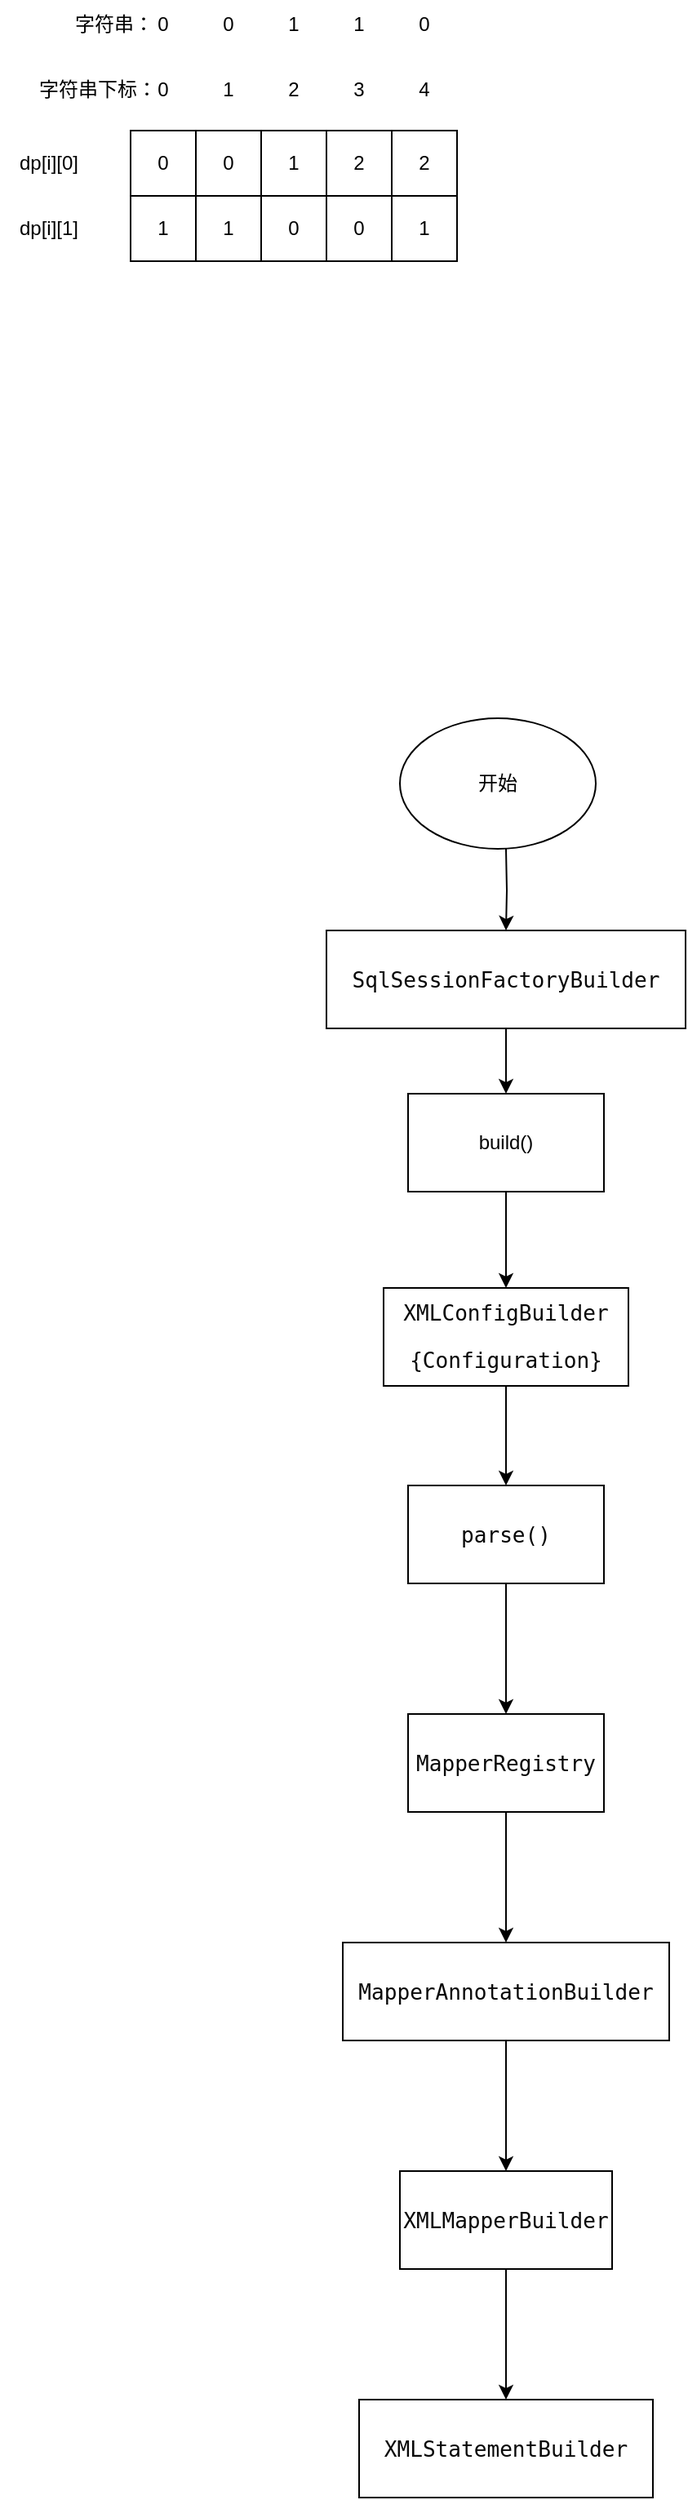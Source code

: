 <mxfile version="22.1.17" type="github">
  <diagram name="第 1 页" id="EwZEro1I0RQj5z0Lb-oY">
    <mxGraphModel dx="954" dy="606" grid="1" gridSize="10" guides="1" tooltips="1" connect="1" arrows="1" fold="1" page="1" pageScale="1" pageWidth="827" pageHeight="1169" math="0" shadow="0">
      <root>
        <mxCell id="0" />
        <mxCell id="1" parent="0" />
        <mxCell id="FbIq0hwUkpmo_NCt-8us-2" value="0" style="rounded=0;whiteSpace=wrap;html=1;" parent="1" vertex="1">
          <mxGeometry x="100" y="400" width="40" height="40" as="geometry" />
        </mxCell>
        <mxCell id="FbIq0hwUkpmo_NCt-8us-3" value="0" style="rounded=0;whiteSpace=wrap;html=1;" parent="1" vertex="1">
          <mxGeometry x="140" y="400" width="40" height="40" as="geometry" />
        </mxCell>
        <mxCell id="FbIq0hwUkpmo_NCt-8us-4" value="1" style="rounded=0;whiteSpace=wrap;html=1;" parent="1" vertex="1">
          <mxGeometry x="180" y="400" width="40" height="40" as="geometry" />
        </mxCell>
        <mxCell id="FbIq0hwUkpmo_NCt-8us-5" value="2" style="rounded=0;whiteSpace=wrap;html=1;" parent="1" vertex="1">
          <mxGeometry x="220" y="400" width="40" height="40" as="geometry" />
        </mxCell>
        <mxCell id="FbIq0hwUkpmo_NCt-8us-6" value="1" style="rounded=0;whiteSpace=wrap;html=1;" parent="1" vertex="1">
          <mxGeometry x="100" y="440" width="40" height="40" as="geometry" />
        </mxCell>
        <mxCell id="FbIq0hwUkpmo_NCt-8us-7" value="1" style="rounded=0;whiteSpace=wrap;html=1;" parent="1" vertex="1">
          <mxGeometry x="140" y="440" width="40" height="40" as="geometry" />
        </mxCell>
        <mxCell id="FbIq0hwUkpmo_NCt-8us-8" value="0" style="rounded=0;whiteSpace=wrap;html=1;" parent="1" vertex="1">
          <mxGeometry x="180" y="440" width="40" height="40" as="geometry" />
        </mxCell>
        <mxCell id="FbIq0hwUkpmo_NCt-8us-9" value="dp[i][0]" style="text;html=1;strokeColor=none;fillColor=none;align=center;verticalAlign=middle;whiteSpace=wrap;rounded=0;" parent="1" vertex="1">
          <mxGeometry x="20" y="405" width="60" height="30" as="geometry" />
        </mxCell>
        <mxCell id="FbIq0hwUkpmo_NCt-8us-10" value="0" style="text;html=1;strokeColor=none;fillColor=none;align=center;verticalAlign=middle;whiteSpace=wrap;rounded=0;" parent="1" vertex="1">
          <mxGeometry x="90" y="360" width="60" height="30" as="geometry" />
        </mxCell>
        <mxCell id="FbIq0hwUkpmo_NCt-8us-11" value="1" style="text;html=1;strokeColor=none;fillColor=none;align=center;verticalAlign=middle;whiteSpace=wrap;rounded=0;" parent="1" vertex="1">
          <mxGeometry x="130" y="360" width="60" height="30" as="geometry" />
        </mxCell>
        <mxCell id="FbIq0hwUkpmo_NCt-8us-12" value="2" style="text;html=1;strokeColor=none;fillColor=none;align=center;verticalAlign=middle;whiteSpace=wrap;rounded=0;" parent="1" vertex="1">
          <mxGeometry x="170" y="360" width="60" height="30" as="geometry" />
        </mxCell>
        <mxCell id="FbIq0hwUkpmo_NCt-8us-13" value="3" style="text;html=1;strokeColor=none;fillColor=none;align=center;verticalAlign=middle;whiteSpace=wrap;rounded=0;" parent="1" vertex="1">
          <mxGeometry x="210" y="360" width="60" height="30" as="geometry" />
        </mxCell>
        <mxCell id="FbIq0hwUkpmo_NCt-8us-14" value="1" style="rounded=0;whiteSpace=wrap;html=1;" parent="1" vertex="1">
          <mxGeometry x="260" y="440" width="40" height="40" as="geometry" />
        </mxCell>
        <mxCell id="FbIq0hwUkpmo_NCt-8us-15" value="0" style="rounded=0;whiteSpace=wrap;html=1;" parent="1" vertex="1">
          <mxGeometry x="220" y="440" width="40" height="40" as="geometry" />
        </mxCell>
        <mxCell id="FbIq0hwUkpmo_NCt-8us-16" value="4" style="text;html=1;strokeColor=none;fillColor=none;align=center;verticalAlign=middle;whiteSpace=wrap;rounded=0;" parent="1" vertex="1">
          <mxGeometry x="250" y="360" width="60" height="30" as="geometry" />
        </mxCell>
        <mxCell id="FbIq0hwUkpmo_NCt-8us-17" value="2" style="rounded=0;whiteSpace=wrap;html=1;" parent="1" vertex="1">
          <mxGeometry x="260" y="400" width="40" height="40" as="geometry" />
        </mxCell>
        <mxCell id="FbIq0hwUkpmo_NCt-8us-18" value="dp[i][1]" style="text;html=1;strokeColor=none;fillColor=none;align=center;verticalAlign=middle;whiteSpace=wrap;rounded=0;" parent="1" vertex="1">
          <mxGeometry x="20" y="445" width="60" height="30" as="geometry" />
        </mxCell>
        <mxCell id="FbIq0hwUkpmo_NCt-8us-19" value="字符串下标：" style="text;html=1;strokeColor=none;fillColor=none;align=center;verticalAlign=middle;whiteSpace=wrap;rounded=0;" parent="1" vertex="1">
          <mxGeometry x="40" y="360" width="80" height="30" as="geometry" />
        </mxCell>
        <mxCell id="yXeBYbwdA5rtl3NwEUNn-1" value="字符串：" style="text;html=1;strokeColor=none;fillColor=none;align=center;verticalAlign=middle;whiteSpace=wrap;rounded=0;" parent="1" vertex="1">
          <mxGeometry x="50" y="320" width="80" height="30" as="geometry" />
        </mxCell>
        <mxCell id="yXeBYbwdA5rtl3NwEUNn-2" value="0" style="text;html=1;strokeColor=none;fillColor=none;align=center;verticalAlign=middle;whiteSpace=wrap;rounded=0;" parent="1" vertex="1">
          <mxGeometry x="90" y="320" width="60" height="30" as="geometry" />
        </mxCell>
        <mxCell id="yXeBYbwdA5rtl3NwEUNn-3" value="0" style="text;html=1;strokeColor=none;fillColor=none;align=center;verticalAlign=middle;whiteSpace=wrap;rounded=0;" parent="1" vertex="1">
          <mxGeometry x="130" y="320" width="60" height="30" as="geometry" />
        </mxCell>
        <mxCell id="yXeBYbwdA5rtl3NwEUNn-4" value="1" style="text;html=1;strokeColor=none;fillColor=none;align=center;verticalAlign=middle;whiteSpace=wrap;rounded=0;" parent="1" vertex="1">
          <mxGeometry x="170" y="320" width="60" height="30" as="geometry" />
        </mxCell>
        <mxCell id="yXeBYbwdA5rtl3NwEUNn-5" value="1" style="text;html=1;strokeColor=none;fillColor=none;align=center;verticalAlign=middle;whiteSpace=wrap;rounded=0;" parent="1" vertex="1">
          <mxGeometry x="210" y="320" width="60" height="30" as="geometry" />
        </mxCell>
        <mxCell id="yXeBYbwdA5rtl3NwEUNn-6" value="0" style="text;html=1;strokeColor=none;fillColor=none;align=center;verticalAlign=middle;whiteSpace=wrap;rounded=0;" parent="1" vertex="1">
          <mxGeometry x="250" y="320" width="60" height="30" as="geometry" />
        </mxCell>
        <mxCell id="-tfXJFkTDQrb9iP7ucbI-1" value="" style="edgeStyle=orthogonalEdgeStyle;rounded=0;orthogonalLoop=1;jettySize=auto;html=1;" edge="1" parent="1" target="-tfXJFkTDQrb9iP7ucbI-3">
          <mxGeometry relative="1" as="geometry">
            <mxPoint x="330" y="840" as="sourcePoint" />
          </mxGeometry>
        </mxCell>
        <mxCell id="-tfXJFkTDQrb9iP7ucbI-2" value="" style="edgeStyle=orthogonalEdgeStyle;rounded=0;orthogonalLoop=1;jettySize=auto;html=1;" edge="1" parent="1" source="-tfXJFkTDQrb9iP7ucbI-3" target="-tfXJFkTDQrb9iP7ucbI-5">
          <mxGeometry relative="1" as="geometry" />
        </mxCell>
        <mxCell id="-tfXJFkTDQrb9iP7ucbI-3" value="&lt;div style=&quot;background-color:#ffffff;color:#080808&quot;&gt;&lt;pre style=&quot;font-family:&#39;JetBrains Mono&#39;,monospace;font-size:9.8pt;&quot;&gt;SqlSessionFactoryBuilder&lt;/pre&gt;&lt;/div&gt;" style="whiteSpace=wrap;html=1;" vertex="1" parent="1">
          <mxGeometry x="220" y="890" width="220" height="60" as="geometry" />
        </mxCell>
        <mxCell id="-tfXJFkTDQrb9iP7ucbI-4" value="" style="edgeStyle=orthogonalEdgeStyle;rounded=0;orthogonalLoop=1;jettySize=auto;html=1;" edge="1" parent="1" source="-tfXJFkTDQrb9iP7ucbI-5" target="-tfXJFkTDQrb9iP7ucbI-7">
          <mxGeometry relative="1" as="geometry" />
        </mxCell>
        <mxCell id="-tfXJFkTDQrb9iP7ucbI-5" value="build()" style="whiteSpace=wrap;html=1;" vertex="1" parent="1">
          <mxGeometry x="270" y="990" width="120" height="60" as="geometry" />
        </mxCell>
        <mxCell id="-tfXJFkTDQrb9iP7ucbI-6" value="" style="edgeStyle=orthogonalEdgeStyle;rounded=0;orthogonalLoop=1;jettySize=auto;html=1;" edge="1" parent="1" source="-tfXJFkTDQrb9iP7ucbI-7" target="-tfXJFkTDQrb9iP7ucbI-9">
          <mxGeometry relative="1" as="geometry" />
        </mxCell>
        <mxCell id="-tfXJFkTDQrb9iP7ucbI-7" value="&lt;div style=&quot;background-color:#ffffff;color:#080808&quot;&gt;&lt;pre style=&quot;font-family:&#39;JetBrains Mono&#39;,monospace;font-size:9.8pt;&quot;&gt;XMLConfigBuilder&lt;/pre&gt;&lt;pre style=&quot;font-family:&#39;JetBrains Mono&#39;,monospace;font-size:9.8pt;&quot;&gt;{Configuration}&lt;/pre&gt;&lt;/div&gt;" style="whiteSpace=wrap;html=1;" vertex="1" parent="1">
          <mxGeometry x="255" y="1109" width="150" height="60" as="geometry" />
        </mxCell>
        <mxCell id="-tfXJFkTDQrb9iP7ucbI-8" value="" style="edgeStyle=orthogonalEdgeStyle;rounded=0;orthogonalLoop=1;jettySize=auto;html=1;" edge="1" parent="1" source="-tfXJFkTDQrb9iP7ucbI-9" target="-tfXJFkTDQrb9iP7ucbI-11">
          <mxGeometry relative="1" as="geometry" />
        </mxCell>
        <mxCell id="-tfXJFkTDQrb9iP7ucbI-9" value="&lt;div style=&quot;background-color:#ffffff;color:#080808&quot;&gt;&lt;pre style=&quot;font-family:&#39;JetBrains Mono&#39;,monospace;font-size:9.8pt;&quot;&gt;parse()&lt;/pre&gt;&lt;/div&gt;" style="whiteSpace=wrap;html=1;" vertex="1" parent="1">
          <mxGeometry x="270" y="1230" width="120" height="60" as="geometry" />
        </mxCell>
        <mxCell id="-tfXJFkTDQrb9iP7ucbI-10" value="" style="edgeStyle=orthogonalEdgeStyle;rounded=0;orthogonalLoop=1;jettySize=auto;html=1;" edge="1" parent="1" source="-tfXJFkTDQrb9iP7ucbI-11" target="-tfXJFkTDQrb9iP7ucbI-13">
          <mxGeometry relative="1" as="geometry" />
        </mxCell>
        <mxCell id="-tfXJFkTDQrb9iP7ucbI-11" value="&lt;div style=&quot;background-color:#ffffff;color:#080808&quot;&gt;&lt;pre style=&quot;font-family:&#39;JetBrains Mono&#39;,monospace;font-size:9.8pt;&quot;&gt;MapperRegistry&lt;/pre&gt;&lt;/div&gt;" style="whiteSpace=wrap;html=1;" vertex="1" parent="1">
          <mxGeometry x="270" y="1370" width="120" height="60" as="geometry" />
        </mxCell>
        <mxCell id="-tfXJFkTDQrb9iP7ucbI-12" value="" style="edgeStyle=orthogonalEdgeStyle;rounded=0;orthogonalLoop=1;jettySize=auto;html=1;" edge="1" parent="1" source="-tfXJFkTDQrb9iP7ucbI-13" target="-tfXJFkTDQrb9iP7ucbI-15">
          <mxGeometry relative="1" as="geometry" />
        </mxCell>
        <mxCell id="-tfXJFkTDQrb9iP7ucbI-13" value="&lt;div style=&quot;background-color:#ffffff;color:#080808&quot;&gt;&lt;pre style=&quot;font-family:&#39;JetBrains Mono&#39;,monospace;font-size:9.8pt;&quot;&gt;MapperAnnotationBuilder&lt;/pre&gt;&lt;/div&gt;" style="whiteSpace=wrap;html=1;" vertex="1" parent="1">
          <mxGeometry x="230" y="1510" width="200" height="60" as="geometry" />
        </mxCell>
        <mxCell id="-tfXJFkTDQrb9iP7ucbI-14" value="" style="edgeStyle=orthogonalEdgeStyle;rounded=0;orthogonalLoop=1;jettySize=auto;html=1;" edge="1" parent="1" source="-tfXJFkTDQrb9iP7ucbI-15" target="-tfXJFkTDQrb9iP7ucbI-16">
          <mxGeometry relative="1" as="geometry" />
        </mxCell>
        <mxCell id="-tfXJFkTDQrb9iP7ucbI-15" value="&lt;div style=&quot;background-color:#ffffff;color:#080808&quot;&gt;&lt;pre style=&quot;font-family:&#39;JetBrains Mono&#39;,monospace;font-size:9.8pt;&quot;&gt;XMLMapperBuilder&lt;/pre&gt;&lt;/div&gt;" style="whiteSpace=wrap;html=1;" vertex="1" parent="1">
          <mxGeometry x="265" y="1650" width="130" height="60" as="geometry" />
        </mxCell>
        <mxCell id="-tfXJFkTDQrb9iP7ucbI-16" value="&lt;div style=&quot;background-color:#ffffff;color:#080808&quot;&gt;&lt;pre style=&quot;font-family:&#39;JetBrains Mono&#39;,monospace;font-size:9.8pt;&quot;&gt;XMLStatementBuilder&lt;/pre&gt;&lt;/div&gt;" style="whiteSpace=wrap;html=1;" vertex="1" parent="1">
          <mxGeometry x="240" y="1790" width="180" height="60" as="geometry" />
        </mxCell>
        <mxCell id="-tfXJFkTDQrb9iP7ucbI-17" value="开始" style="ellipse;whiteSpace=wrap;html=1;" vertex="1" parent="1">
          <mxGeometry x="265" y="760" width="120" height="80" as="geometry" />
        </mxCell>
      </root>
    </mxGraphModel>
  </diagram>
</mxfile>
